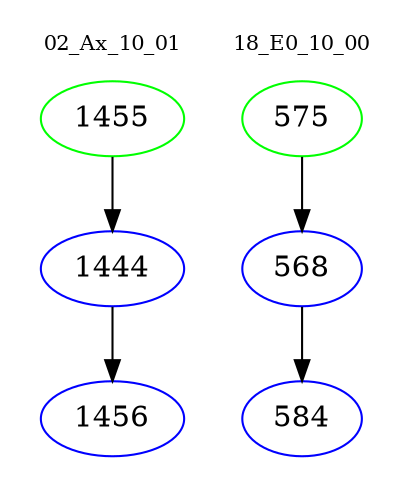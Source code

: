 digraph{
subgraph cluster_0 {
color = white
label = "02_Ax_10_01";
fontsize=10;
T0_1455 [label="1455", color="green"]
T0_1455 -> T0_1444 [color="black"]
T0_1444 [label="1444", color="blue"]
T0_1444 -> T0_1456 [color="black"]
T0_1456 [label="1456", color="blue"]
}
subgraph cluster_1 {
color = white
label = "18_E0_10_00";
fontsize=10;
T1_575 [label="575", color="green"]
T1_575 -> T1_568 [color="black"]
T1_568 [label="568", color="blue"]
T1_568 -> T1_584 [color="black"]
T1_584 [label="584", color="blue"]
}
}
